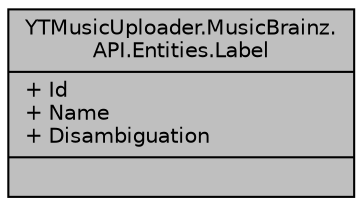 digraph "YTMusicUploader.MusicBrainz.API.Entities.Label"
{
 // LATEX_PDF_SIZE
  edge [fontname="Helvetica",fontsize="10",labelfontname="Helvetica",labelfontsize="10"];
  node [fontname="Helvetica",fontsize="10",shape=record];
  Node1 [label="{YTMusicUploader.MusicBrainz.\lAPI.Entities.Label\n|+ Id\l+ Name\l+ Disambiguation\l|}",height=0.2,width=0.4,color="black", fillcolor="grey75", style="filled", fontcolor="black",tooltip="Label information."];
}
